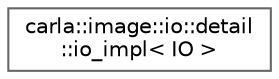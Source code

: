 digraph "类继承关系图"
{
 // INTERACTIVE_SVG=YES
 // LATEX_PDF_SIZE
  bgcolor="transparent";
  edge [fontname=Helvetica,fontsize=10,labelfontname=Helvetica,labelfontsize=10];
  node [fontname=Helvetica,fontsize=10,shape=box,height=0.2,width=0.4];
  rankdir="LR";
  Node0 [id="Node000000",label="carla::image::io::detail\l::io_impl\< IO \>",height=0.2,width=0.4,color="grey40", fillcolor="white", style="filled",URL="$df/d32/structcarla_1_1image_1_1io_1_1detail_1_1io__impl_3_01IO_01_4.html",tooltip=" "];
}

